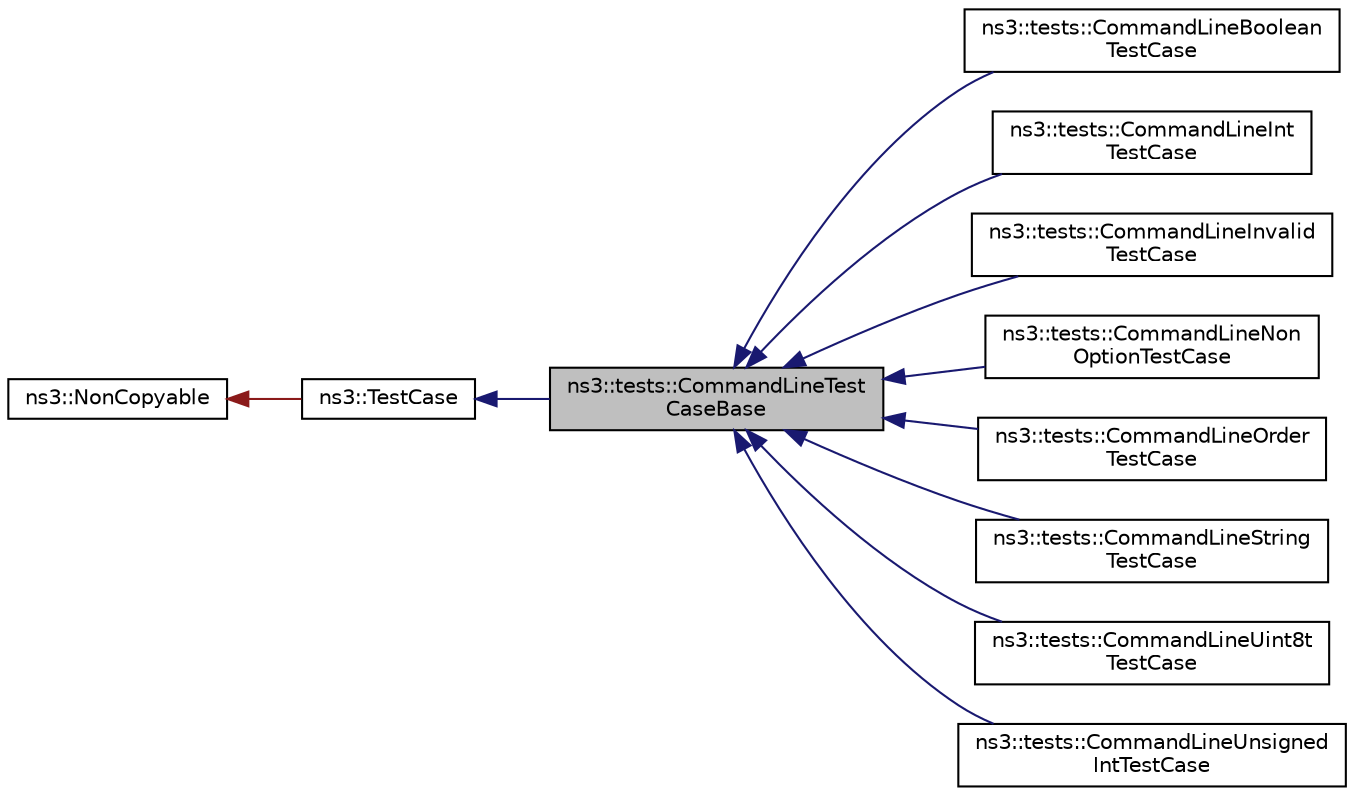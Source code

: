 digraph "ns3::tests::CommandLineTestCaseBase"
{
 // LATEX_PDF_SIZE
  edge [fontname="Helvetica",fontsize="10",labelfontname="Helvetica",labelfontsize="10"];
  node [fontname="Helvetica",fontsize="10",shape=record];
  rankdir="LR";
  Node1 [label="ns3::tests::CommandLineTest\lCaseBase",height=0.2,width=0.4,color="black", fillcolor="grey75", style="filled", fontcolor="black",tooltip="A test base class that drives Command Line parsing."];
  Node2 -> Node1 [dir="back",color="midnightblue",fontsize="10",style="solid",fontname="Helvetica"];
  Node2 [label="ns3::TestCase",height=0.2,width=0.4,color="black", fillcolor="white", style="filled",URL="$classns3_1_1_test_case.html",tooltip="encapsulates test code"];
  Node3 -> Node2 [dir="back",color="firebrick4",fontsize="10",style="solid",fontname="Helvetica"];
  Node3 [label="ns3::NonCopyable",height=0.2,width=0.4,color="black", fillcolor="white", style="filled",URL="$classns3_1_1_non_copyable.html",tooltip="A base class for (non-Singleton) objects which shouldn't be copied."];
  Node1 -> Node4 [dir="back",color="midnightblue",fontsize="10",style="solid",fontname="Helvetica"];
  Node4 [label="ns3::tests::CommandLineBoolean\lTestCase",height=0.2,width=0.4,color="black", fillcolor="white", style="filled",URL="$classns3_1_1tests_1_1_command_line_boolean_test_case.html",tooltip="Test boolean Command Line processing."];
  Node1 -> Node5 [dir="back",color="midnightblue",fontsize="10",style="solid",fontname="Helvetica"];
  Node5 [label="ns3::tests::CommandLineInt\lTestCase",height=0.2,width=0.4,color="black", fillcolor="white", style="filled",URL="$classns3_1_1tests_1_1_command_line_int_test_case.html",tooltip="Test int Command Line processing."];
  Node1 -> Node6 [dir="back",color="midnightblue",fontsize="10",style="solid",fontname="Helvetica"];
  Node6 [label="ns3::tests::CommandLineInvalid\lTestCase",height=0.2,width=0.4,color="black", fillcolor="white", style="filled",URL="$classns3_1_1tests_1_1_command_line_invalid_test_case.html",tooltip="Test ignoring invalid arguments."];
  Node1 -> Node7 [dir="back",color="midnightblue",fontsize="10",style="solid",fontname="Helvetica"];
  Node7 [label="ns3::tests::CommandLineNon\lOptionTestCase",height=0.2,width=0.4,color="black", fillcolor="white", style="filled",URL="$classns3_1_1tests_1_1_command_line_non_option_test_case.html",tooltip="Test non-option arguments."];
  Node1 -> Node8 [dir="back",color="midnightblue",fontsize="10",style="solid",fontname="Helvetica"];
  Node8 [label="ns3::tests::CommandLineOrder\lTestCase",height=0.2,width=0.4,color="black", fillcolor="white", style="filled",URL="$classns3_1_1tests_1_1_command_line_order_test_case.html",tooltip="Test order of argument parsing."];
  Node1 -> Node9 [dir="back",color="midnightblue",fontsize="10",style="solid",fontname="Helvetica"];
  Node9 [label="ns3::tests::CommandLineString\lTestCase",height=0.2,width=0.4,color="black", fillcolor="white", style="filled",URL="$classns3_1_1tests_1_1_command_line_string_test_case.html",tooltip="Test string Command Line processing."];
  Node1 -> Node10 [dir="back",color="midnightblue",fontsize="10",style="solid",fontname="Helvetica"];
  Node10 [label="ns3::tests::CommandLineUint8t\lTestCase",height=0.2,width=0.4,color="black", fillcolor="white", style="filled",URL="$classns3_1_1tests_1_1_command_line_uint8t_test_case.html",tooltip="Test uint8_t Command Line processing."];
  Node1 -> Node11 [dir="back",color="midnightblue",fontsize="10",style="solid",fontname="Helvetica"];
  Node11 [label="ns3::tests::CommandLineUnsigned\lIntTestCase",height=0.2,width=0.4,color="black", fillcolor="white", style="filled",URL="$classns3_1_1tests_1_1_command_line_unsigned_int_test_case.html",tooltip="Test unsigned int Command Line processing."];
}

